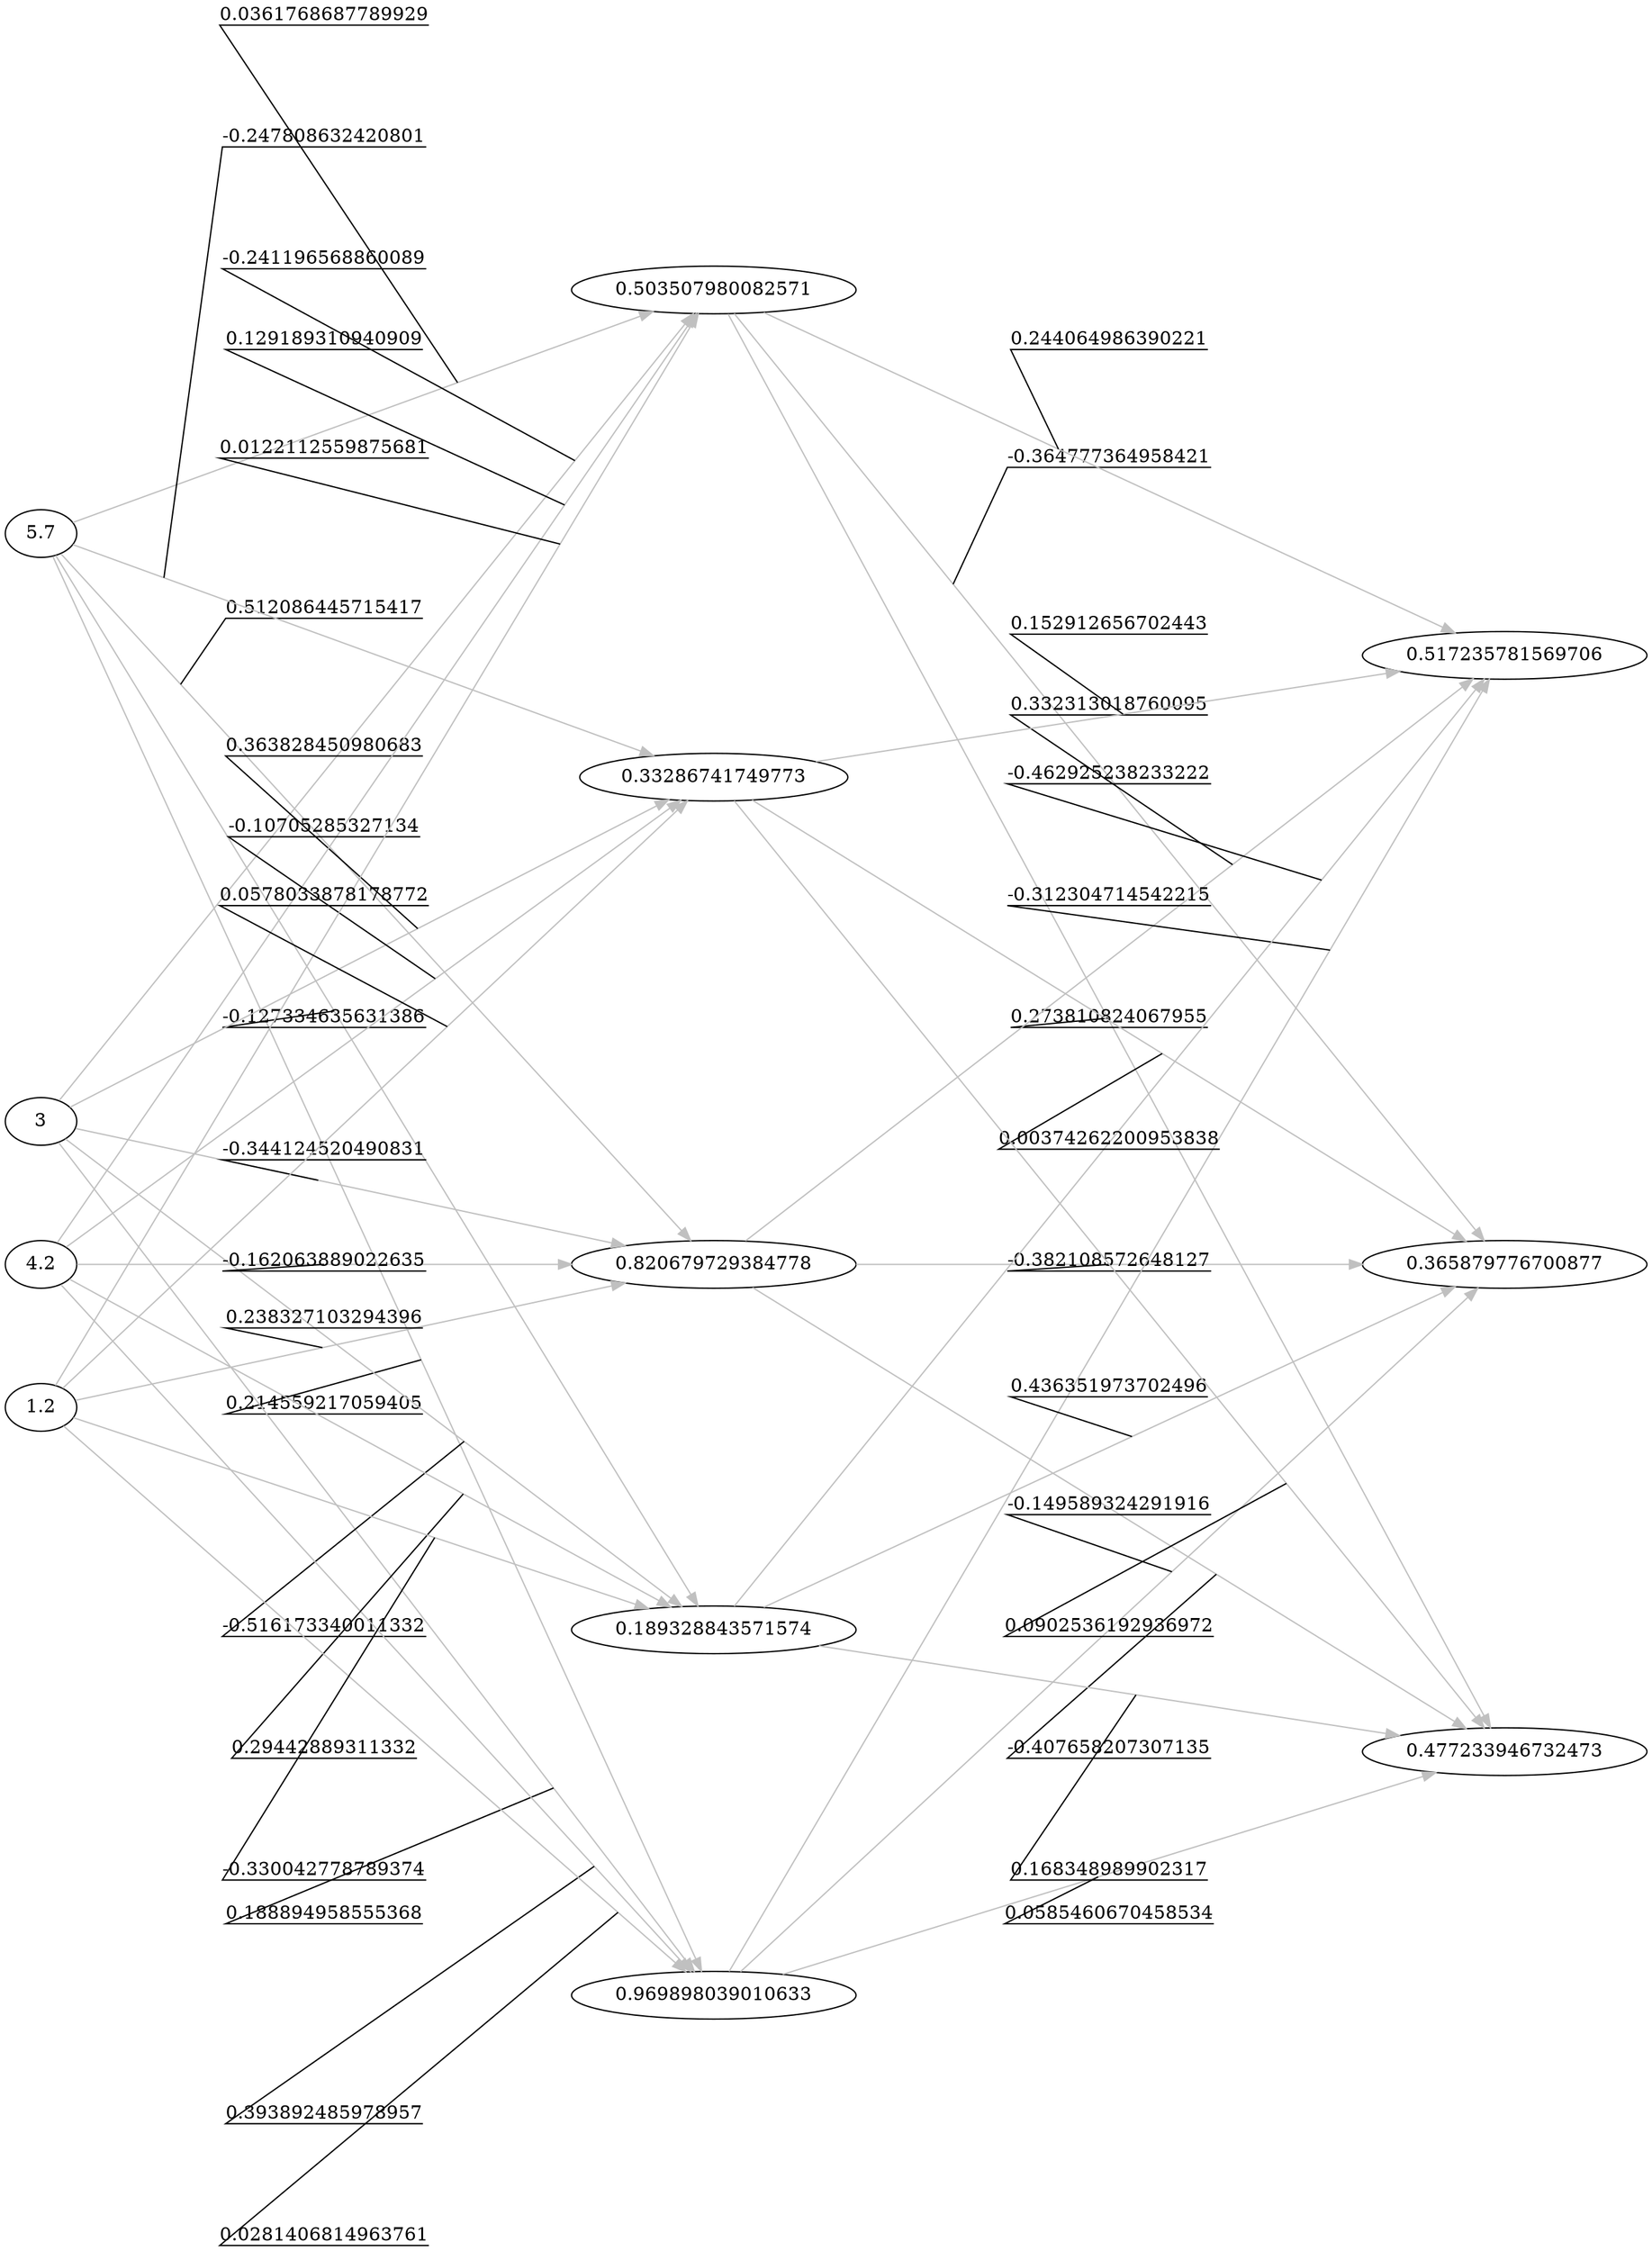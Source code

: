 digraph { 
rankdir=LR;
nodesep=1;
ranksep=3;
splines=line;
{ rank=same; "5.7" "3" "4.2" "1.2" ; }
{ rank=same; "0.503507980082571" "0.820679729384778" "0.969898039010633" "0.189328843571574" "0.33286741749773" "0.503507980082571" "0.820679729384778" "0.969898039010633" "0.189328843571574" "0.33286741749773" "0.503507980082571" "0.820679729384778" "0.969898039010633" "0.189328843571574" "0.33286741749773" "0.503507980082571" "0.820679729384778" "0.969898039010633" "0.189328843571574" "0.33286741749773" ; }
"5.7" -> "0.503507980082571" [label="0.0361768687789929" color="grey" decorate=true];
"5.7" -> "0.820679729384778" [label="0.512086445715417" color="grey" decorate=true];
"5.7" -> "0.969898039010633" [label="0.214559217059405" color="grey" decorate=true];
"5.7" -> "0.189328843571574" [label="-0.127334635631386" color="grey" decorate=true];
"5.7" -> "0.33286741749773" [label="-0.247808632420801" color="grey" decorate=true];
"3" -> "0.503507980082571" [label="-0.241196568860089" color="grey" decorate=true];
"3" -> "0.820679729384778" [label="-0.344124520490831" color="grey" decorate=true];
"3" -> "0.969898039010633" [label="0.188894958555368" color="grey" decorate=true];
"3" -> "0.189328843571574" [label="-0.516173340011332" color="grey" decorate=true];
"3" -> "0.33286741749773" [label="0.363828450980683" color="grey" decorate=true];
"4.2" -> "0.503507980082571" [label="0.129189310940909" color="grey" decorate=true];
"4.2" -> "0.820679729384778" [label="-0.162063889022635" color="grey" decorate=true];
"4.2" -> "0.969898039010633" [label="0.393892485978957" color="grey" decorate=true];
"4.2" -> "0.189328843571574" [label="0.29442889311332" color="grey" decorate=true];
"4.2" -> "0.33286741749773" [label="-0.10705285327134" color="grey" decorate=true];
"1.2" -> "0.503507980082571" [label="0.0122112559875681" color="grey" decorate=true];
"1.2" -> "0.820679729384778" [label="0.238327103294396" color="grey" decorate=true];
"1.2" -> "0.969898039010633" [label="0.0281406814963761" color="grey" decorate=true];
"1.2" -> "0.189328843571574" [label="-0.330042778789374" color="grey" decorate=true];
"1.2" -> "0.33286741749773" [label="0.0578033878178772" color="grey" decorate=true];
{ rank=same; "0.365879776700877" "0.477233946732473" "0.517235781569706" "0.365879776700877" "0.477233946732473" "0.517235781569706" "0.365879776700877" "0.477233946732473" "0.517235781569706" "0.365879776700877" "0.477233946732473" "0.517235781569706" "0.365879776700877" "0.477233946732473" "0.517235781569706" ; }
"0.503507980082571" -> "0.365879776700877" [label="-0.364777364958421" color="grey" decorate=true];
"0.503507980082571" -> "0.477233946732473" [label="0.273810824067955" color="grey" decorate=true];
"0.503507980082571" -> "0.517235781569706" [label="0.244064986390221" color="grey" decorate=true];
"0.820679729384778" -> "0.365879776700877" [label="-0.382108572648127" color="grey" decorate=true];
"0.820679729384778" -> "0.477233946732473" [label="-0.407658207307135" color="grey" decorate=true];
"0.820679729384778" -> "0.517235781569706" [label="0.332313018760095" color="grey" decorate=true];
"0.969898039010633" -> "0.365879776700877" [label="-0.149589324291916" color="grey" decorate=true];
"0.969898039010633" -> "0.477233946732473" [label="0.0585460670458534" color="grey" decorate=true];
"0.969898039010633" -> "0.517235781569706" [label="-0.312304714542215" color="grey" decorate=true];
"0.189328843571574" -> "0.365879776700877" [label="0.436351973702496" color="grey" decorate=true];
"0.189328843571574" -> "0.477233946732473" [label="0.168348989902317" color="grey" decorate=true];
"0.189328843571574" -> "0.517235781569706" [label="-0.462925238233222" color="grey" decorate=true];
"0.33286741749773" -> "0.365879776700877" [label="0.00374262200953838" color="grey" decorate=true];
"0.33286741749773" -> "0.477233946732473" [label="0.0902536192936972" color="grey" decorate=true];
"0.33286741749773" -> "0.517235781569706" [label="0.152912656702443" color="grey" decorate=true];
}
